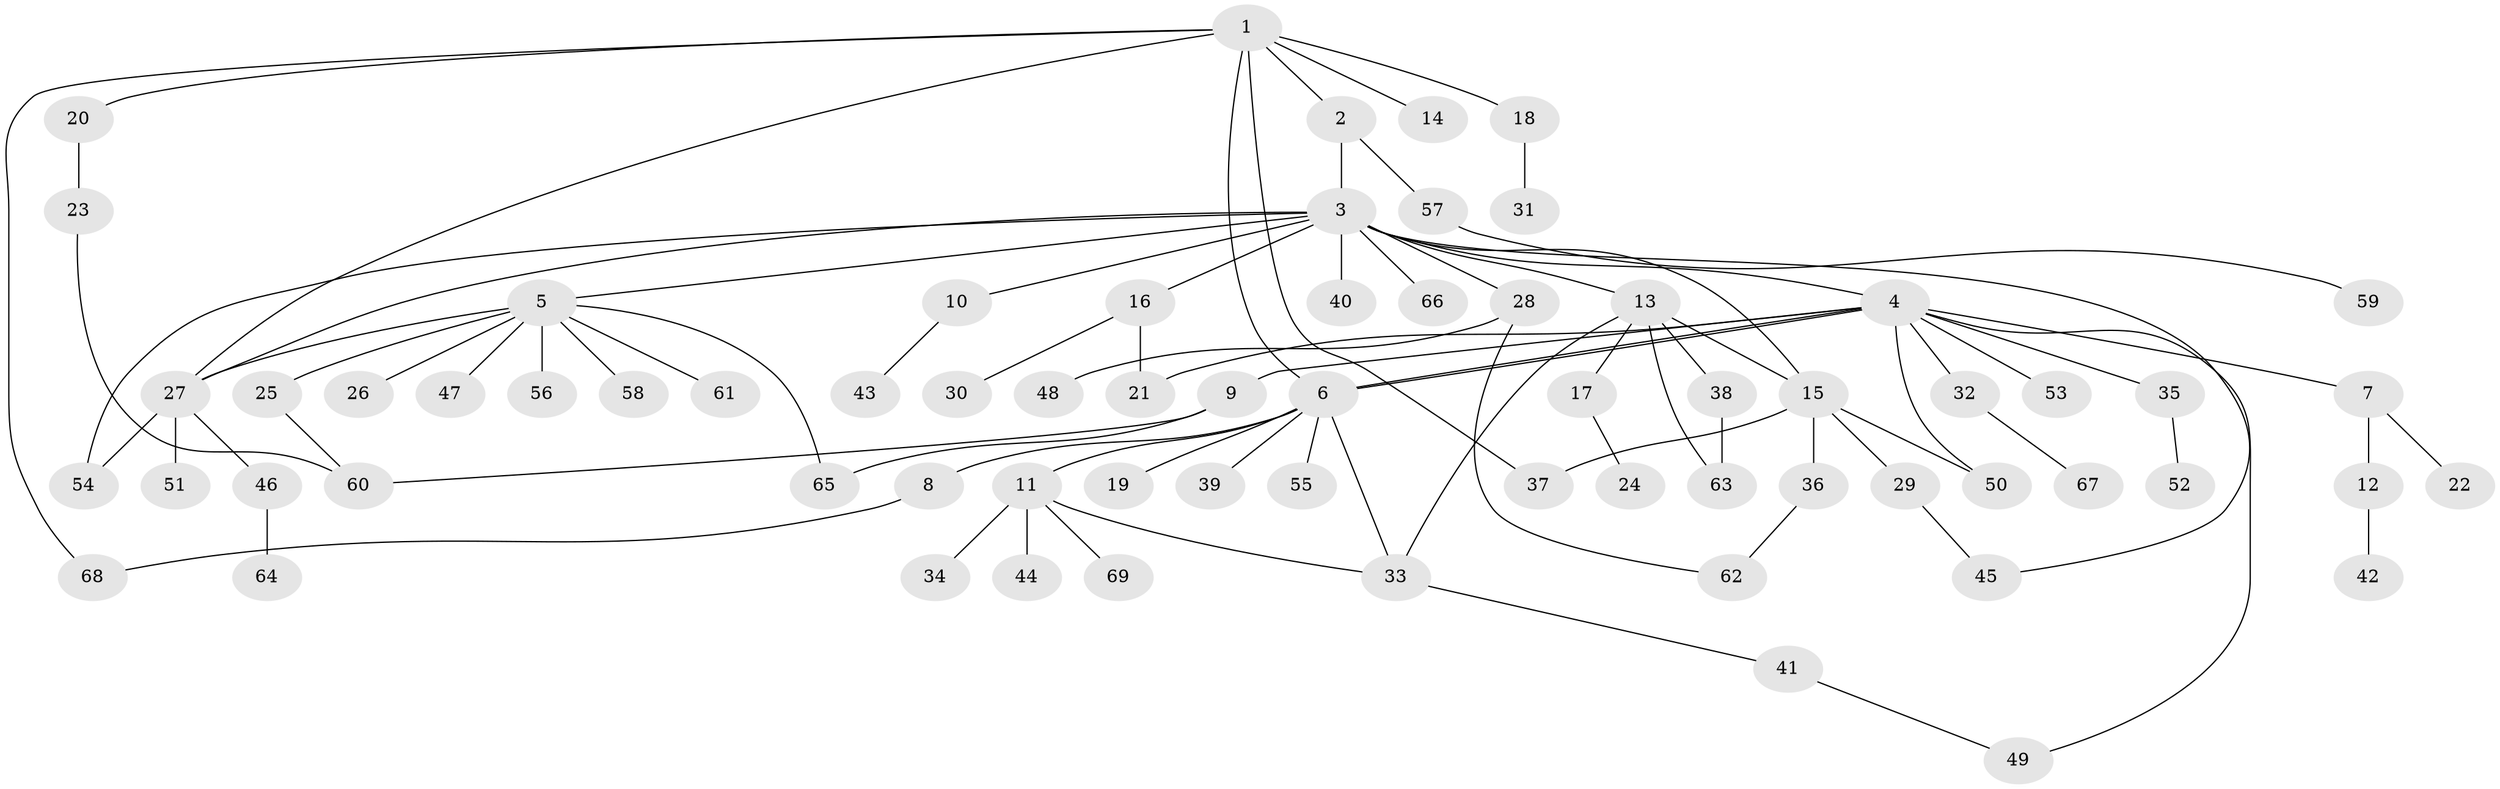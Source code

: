 // Generated by graph-tools (version 1.1) at 2025/46/03/09/25 04:46:59]
// undirected, 69 vertices, 87 edges
graph export_dot {
graph [start="1"]
  node [color=gray90,style=filled];
  1;
  2;
  3;
  4;
  5;
  6;
  7;
  8;
  9;
  10;
  11;
  12;
  13;
  14;
  15;
  16;
  17;
  18;
  19;
  20;
  21;
  22;
  23;
  24;
  25;
  26;
  27;
  28;
  29;
  30;
  31;
  32;
  33;
  34;
  35;
  36;
  37;
  38;
  39;
  40;
  41;
  42;
  43;
  44;
  45;
  46;
  47;
  48;
  49;
  50;
  51;
  52;
  53;
  54;
  55;
  56;
  57;
  58;
  59;
  60;
  61;
  62;
  63;
  64;
  65;
  66;
  67;
  68;
  69;
  1 -- 2;
  1 -- 6;
  1 -- 14;
  1 -- 18;
  1 -- 20;
  1 -- 27;
  1 -- 37;
  1 -- 68;
  2 -- 3;
  2 -- 57;
  3 -- 4;
  3 -- 5;
  3 -- 10;
  3 -- 13;
  3 -- 15;
  3 -- 16;
  3 -- 27;
  3 -- 28;
  3 -- 40;
  3 -- 45;
  3 -- 54;
  3 -- 66;
  4 -- 6;
  4 -- 6;
  4 -- 7;
  4 -- 9;
  4 -- 21;
  4 -- 32;
  4 -- 35;
  4 -- 49;
  4 -- 50;
  4 -- 53;
  5 -- 25;
  5 -- 26;
  5 -- 27;
  5 -- 47;
  5 -- 56;
  5 -- 58;
  5 -- 61;
  5 -- 65;
  6 -- 8;
  6 -- 11;
  6 -- 19;
  6 -- 33;
  6 -- 39;
  6 -- 55;
  7 -- 12;
  7 -- 22;
  8 -- 68;
  9 -- 60;
  9 -- 65;
  10 -- 43;
  11 -- 33;
  11 -- 34;
  11 -- 44;
  11 -- 69;
  12 -- 42;
  13 -- 15;
  13 -- 17;
  13 -- 33;
  13 -- 38;
  13 -- 63;
  15 -- 29;
  15 -- 36;
  15 -- 37;
  15 -- 50;
  16 -- 21;
  16 -- 30;
  17 -- 24;
  18 -- 31;
  20 -- 23;
  23 -- 60;
  25 -- 60;
  27 -- 46;
  27 -- 51;
  27 -- 54;
  28 -- 48;
  28 -- 62;
  29 -- 45;
  32 -- 67;
  33 -- 41;
  35 -- 52;
  36 -- 62;
  38 -- 63;
  41 -- 49;
  46 -- 64;
  57 -- 59;
}
